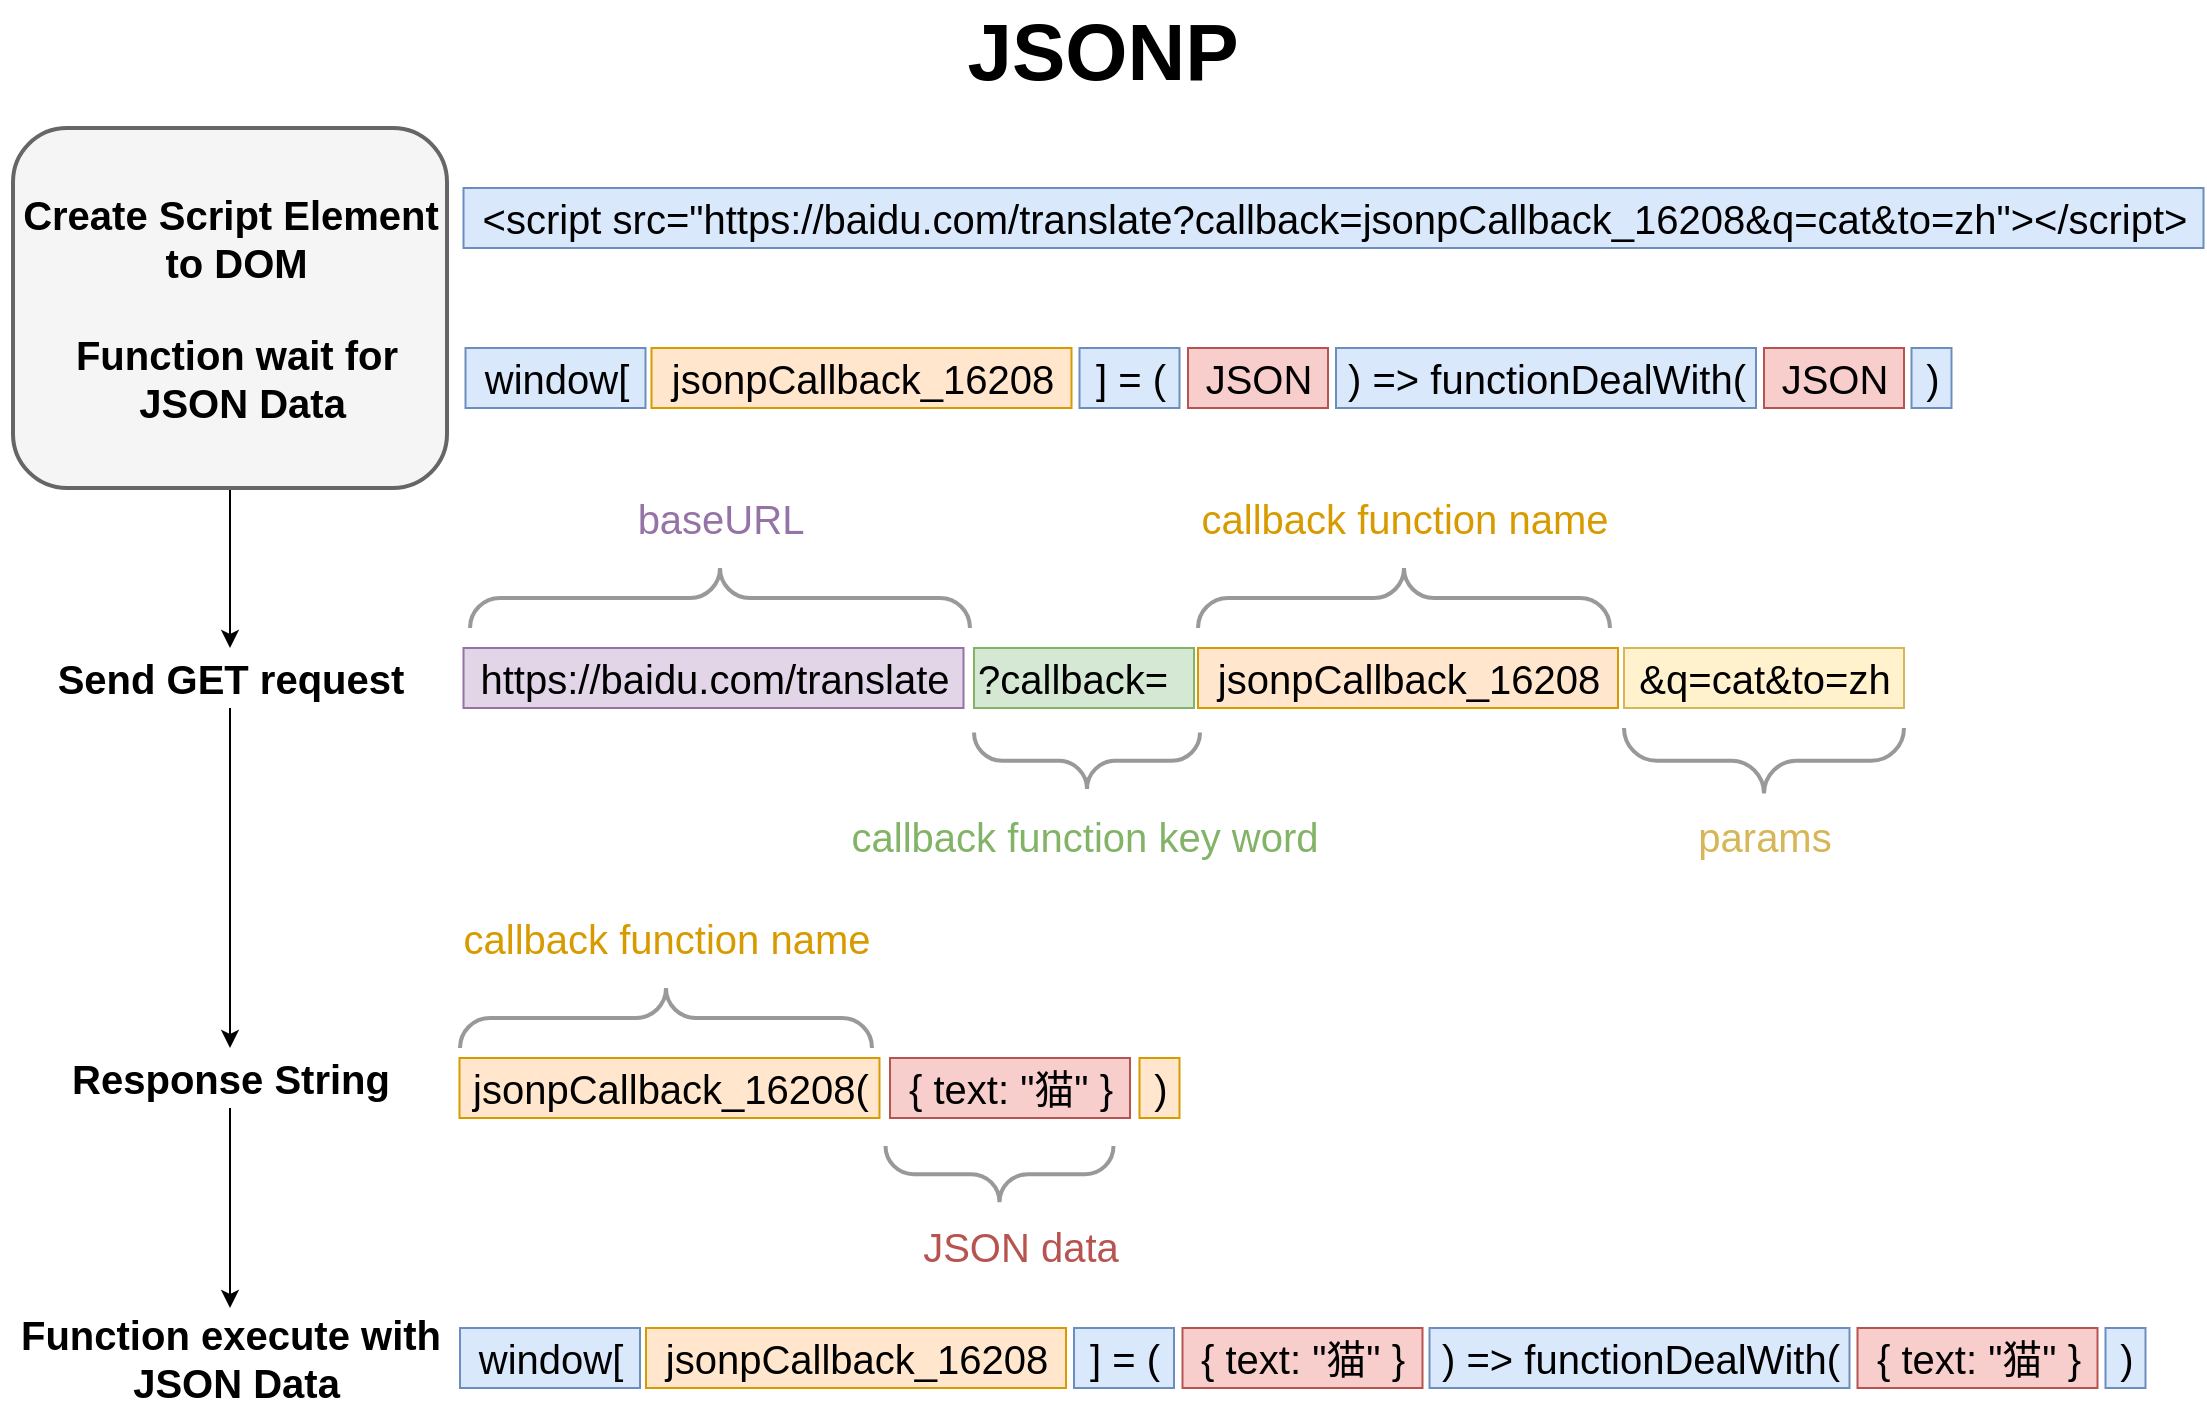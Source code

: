 <mxfile version="14.6.11" type="github">
  <diagram id="ZIaq1ua41LSCKKVV6wSK" name="JSONP">
    <mxGraphModel dx="1653" dy="1090" grid="1" gridSize="10" guides="1" tooltips="1" connect="1" arrows="1" fold="1" page="1" pageScale="1" pageWidth="1169" pageHeight="827" math="0" shadow="0">
      <root>
        <mxCell id="0" />
        <mxCell id="1" parent="0" />
        <mxCell id="hNWiUd4LyEJFCyibCBkk-53" style="edgeStyle=orthogonalEdgeStyle;rounded=0;orthogonalLoop=1;jettySize=auto;html=1;fontSize=20;fontColor=#B85450;" edge="1" parent="1" source="hNWiUd4LyEJFCyibCBkk-52" target="hNWiUd4LyEJFCyibCBkk-15">
          <mxGeometry relative="1" as="geometry" />
        </mxCell>
        <mxCell id="hNWiUd4LyEJFCyibCBkk-52" value="" style="rounded=1;whiteSpace=wrap;html=1;labelBackgroundColor=none;fontSize=20;fontColor=#333333;strokeWidth=2;align=center;fillColor=#f5f5f5;strokeColor=#666666;" vertex="1" parent="1">
          <mxGeometry x="40.5" y="126" width="217" height="180" as="geometry" />
        </mxCell>
        <mxCell id="hNWiUd4LyEJFCyibCBkk-3" value="https://baidu.com/translate" style="text;html=1;align=center;verticalAlign=middle;resizable=0;points=[];autosize=1;strokeColor=#9673a6;fontSize=20;fillColor=#e1d5e7;" vertex="1" parent="1">
          <mxGeometry x="265.75" y="386" width="250" height="30" as="geometry" />
        </mxCell>
        <mxCell id="hNWiUd4LyEJFCyibCBkk-4" value="?callback=" style="text;html=1;align=left;verticalAlign=middle;resizable=0;points=[];autosize=1;strokeColor=#82b366;fontSize=20;fillColor=#d5e8d4;" vertex="1" parent="1">
          <mxGeometry x="521" y="386" width="110" height="30" as="geometry" />
        </mxCell>
        <mxCell id="hNWiUd4LyEJFCyibCBkk-5" value="jsonpCallback_16208" style="text;html=1;align=center;verticalAlign=middle;resizable=0;points=[];autosize=1;strokeColor=#d79b00;fontSize=20;fillColor=#ffe6cc;" vertex="1" parent="1">
          <mxGeometry x="633" y="386" width="210" height="30" as="geometry" />
        </mxCell>
        <mxCell id="hNWiUd4LyEJFCyibCBkk-6" value="&amp;amp;q=cat&amp;amp;to=zh" style="text;html=1;align=center;verticalAlign=middle;resizable=0;points=[];autosize=1;strokeColor=#d6b656;fontSize=20;fillColor=#fff2cc;" vertex="1" parent="1">
          <mxGeometry x="846" y="386" width="140" height="30" as="geometry" />
        </mxCell>
        <mxCell id="hNWiUd4LyEJFCyibCBkk-7" value="" style="verticalLabelPosition=bottom;shadow=0;dashed=0;align=center;html=1;verticalAlign=top;strokeWidth=2;shape=mxgraph.mockup.markup.curlyBrace;strokeColor=#999999;fontSize=20;" vertex="1" parent="1">
          <mxGeometry x="269" y="346" width="250" height="30" as="geometry" />
        </mxCell>
        <mxCell id="hNWiUd4LyEJFCyibCBkk-8" value="baseURL" style="text;html=1;align=center;verticalAlign=middle;resizable=0;points=[];autosize=1;strokeColor=none;fontSize=20;fontColor=#9673A6;" vertex="1" parent="1">
          <mxGeometry x="344" y="306" width="100" height="30" as="geometry" />
        </mxCell>
        <mxCell id="hNWiUd4LyEJFCyibCBkk-9" value="" style="verticalLabelPosition=bottom;shadow=0;dashed=0;align=center;html=1;verticalAlign=top;strokeWidth=2;shape=mxgraph.mockup.markup.curlyBrace;strokeColor=#999999;fontSize=20;rotation=180;" vertex="1" parent="1">
          <mxGeometry x="521" y="426" width="113" height="32.8" as="geometry" />
        </mxCell>
        <mxCell id="hNWiUd4LyEJFCyibCBkk-10" value="" style="verticalLabelPosition=bottom;shadow=0;dashed=0;align=center;html=1;verticalAlign=top;strokeWidth=2;shape=mxgraph.mockup.markup.curlyBrace;strokeColor=#999999;fontSize=20;" vertex="1" parent="1">
          <mxGeometry x="633" y="346" width="206" height="30" as="geometry" />
        </mxCell>
        <mxCell id="hNWiUd4LyEJFCyibCBkk-11" value="" style="verticalLabelPosition=bottom;shadow=0;dashed=0;align=center;html=1;verticalAlign=top;strokeWidth=2;shape=mxgraph.mockup.markup.curlyBrace;strokeColor=#999999;fontSize=20;rotation=180;" vertex="1" parent="1">
          <mxGeometry x="846" y="426" width="140" height="32.8" as="geometry" />
        </mxCell>
        <mxCell id="hNWiUd4LyEJFCyibCBkk-12" value="callback function key word" style="text;html=1;align=center;verticalAlign=middle;resizable=0;points=[];autosize=1;strokeColor=none;fontSize=20;fontColor=#82B366;" vertex="1" parent="1">
          <mxGeometry x="451" y="465" width="250" height="30" as="geometry" />
        </mxCell>
        <mxCell id="hNWiUd4LyEJFCyibCBkk-13" value="callback function name" style="text;html=1;align=center;verticalAlign=middle;resizable=0;points=[];autosize=1;fontSize=20;fontColor=#D79B00;labelBackgroundColor=none;labelBorderColor=none;" vertex="1" parent="1">
          <mxGeometry x="626" y="306" width="220" height="30" as="geometry" />
        </mxCell>
        <mxCell id="hNWiUd4LyEJFCyibCBkk-14" value="params" style="text;html=1;align=center;verticalAlign=middle;resizable=0;points=[];autosize=1;strokeColor=none;fontSize=20;fontColor=#D6B656;" vertex="1" parent="1">
          <mxGeometry x="876" y="465" width="80" height="30" as="geometry" />
        </mxCell>
        <mxCell id="hNWiUd4LyEJFCyibCBkk-54" style="edgeStyle=orthogonalEdgeStyle;rounded=0;orthogonalLoop=1;jettySize=auto;html=1;fontSize=20;fontColor=#B85450;" edge="1" parent="1" source="hNWiUd4LyEJFCyibCBkk-15" target="hNWiUd4LyEJFCyibCBkk-16">
          <mxGeometry relative="1" as="geometry" />
        </mxCell>
        <mxCell id="hNWiUd4LyEJFCyibCBkk-15" value="Send GET request" style="text;html=1;align=center;verticalAlign=middle;resizable=0;points=[];autosize=1;strokeColor=none;fontSize=20;fontStyle=1;" vertex="1" parent="1">
          <mxGeometry x="54" y="386" width="190" height="30" as="geometry" />
        </mxCell>
        <mxCell id="hNWiUd4LyEJFCyibCBkk-55" style="edgeStyle=orthogonalEdgeStyle;rounded=0;orthogonalLoop=1;jettySize=auto;html=1;fontSize=20;fontColor=#B85450;" edge="1" parent="1" source="hNWiUd4LyEJFCyibCBkk-16" target="hNWiUd4LyEJFCyibCBkk-30">
          <mxGeometry relative="1" as="geometry" />
        </mxCell>
        <mxCell id="hNWiUd4LyEJFCyibCBkk-16" value="Response String" style="text;html=1;align=center;verticalAlign=middle;resizable=0;points=[];autosize=1;strokeColor=none;fontSize=20;fontStyle=1;" vertex="1" parent="1">
          <mxGeometry x="64" y="586" width="170" height="30" as="geometry" />
        </mxCell>
        <mxCell id="hNWiUd4LyEJFCyibCBkk-18" value="jsonpCallback_16208(" style="text;html=1;align=center;verticalAlign=middle;resizable=0;points=[];autosize=1;strokeColor=#d79b00;fontSize=20;fillColor=#ffe6cc;" vertex="1" parent="1">
          <mxGeometry x="263.75" y="591" width="210" height="30" as="geometry" />
        </mxCell>
        <mxCell id="hNWiUd4LyEJFCyibCBkk-19" value=")" style="text;html=1;align=center;verticalAlign=middle;resizable=0;points=[];autosize=1;strokeColor=#d79b00;fontSize=20;fillColor=#ffe6cc;" vertex="1" parent="1">
          <mxGeometry x="603.75" y="591" width="20" height="30" as="geometry" />
        </mxCell>
        <mxCell id="hNWiUd4LyEJFCyibCBkk-20" value="{ text: &quot;猫&quot; }" style="text;html=1;align=center;verticalAlign=middle;resizable=0;points=[];autosize=1;strokeColor=#b85450;fontSize=20;fillColor=#f8cecc;" vertex="1" parent="1">
          <mxGeometry x="479" y="591" width="120" height="30" as="geometry" />
        </mxCell>
        <mxCell id="hNWiUd4LyEJFCyibCBkk-21" value="" style="verticalLabelPosition=bottom;shadow=0;dashed=0;align=center;html=1;verticalAlign=top;strokeWidth=2;shape=mxgraph.mockup.markup.curlyBrace;strokeColor=#999999;fontSize=20;" vertex="1" parent="1">
          <mxGeometry x="264" y="556" width="206" height="30" as="geometry" />
        </mxCell>
        <mxCell id="hNWiUd4LyEJFCyibCBkk-22" value="callback function name" style="text;html=1;align=center;verticalAlign=middle;resizable=0;points=[];autosize=1;strokeColor=none;fontSize=20;fontColor=#D79B00;" vertex="1" parent="1">
          <mxGeometry x="257" y="516" width="220" height="30" as="geometry" />
        </mxCell>
        <mxCell id="hNWiUd4LyEJFCyibCBkk-23" value="" style="verticalLabelPosition=bottom;shadow=0;dashed=0;align=center;html=1;verticalAlign=top;strokeWidth=2;shape=mxgraph.mockup.markup.curlyBrace;strokeColor=#999999;fontSize=20;rotation=180;" vertex="1" parent="1">
          <mxGeometry x="476.75" y="635" width="114" height="28.15" as="geometry" />
        </mxCell>
        <mxCell id="hNWiUd4LyEJFCyibCBkk-24" value="JSON data" style="text;html=1;align=center;verticalAlign=middle;resizable=0;points=[];autosize=1;strokeColor=none;fontSize=20;fontColor=#B85450;" vertex="1" parent="1">
          <mxGeometry x="489" y="670" width="110" height="30" as="geometry" />
        </mxCell>
        <mxCell id="hNWiUd4LyEJFCyibCBkk-25" value="Create Script Element&lt;br&gt;&amp;nbsp;to DOM" style="text;html=1;align=center;verticalAlign=middle;resizable=0;points=[];autosize=1;strokeColor=none;fontSize=20;fontStyle=1;" vertex="1" parent="1">
          <mxGeometry x="39" y="156" width="220" height="50" as="geometry" />
        </mxCell>
        <mxCell id="hNWiUd4LyEJFCyibCBkk-27" value="&amp;lt;script src=&quot;https://baidu.com/translate?callback=jsonpCallback_16208&amp;amp;q=cat&amp;amp;to=zh&quot;&amp;gt;&amp;lt;/script&amp;gt;" style="text;html=1;align=center;verticalAlign=middle;resizable=0;points=[];autosize=1;strokeColor=#6c8ebf;fontSize=20;fillColor=#dae8fc;" vertex="1" parent="1">
          <mxGeometry x="265.75" y="156" width="870" height="30" as="geometry" />
        </mxCell>
        <mxCell id="hNWiUd4LyEJFCyibCBkk-28" value="Function wait for&lt;br&gt;&amp;nbsp;JSON Data" style="text;html=1;align=center;verticalAlign=middle;resizable=0;points=[];autosize=1;strokeColor=none;fontSize=20;fontStyle=1;" vertex="1" parent="1">
          <mxGeometry x="61.75" y="226" width="180" height="50" as="geometry" />
        </mxCell>
        <mxCell id="hNWiUd4LyEJFCyibCBkk-30" value="Function execute with&lt;br&gt;&amp;nbsp;JSON Data" style="text;html=1;align=center;verticalAlign=middle;resizable=0;points=[];autosize=1;strokeColor=none;fontSize=20;fontStyle=1;" vertex="1" parent="1">
          <mxGeometry x="34" y="716" width="230" height="50" as="geometry" />
        </mxCell>
        <mxCell id="hNWiUd4LyEJFCyibCBkk-32" value="window[" style="text;html=1;align=center;verticalAlign=middle;resizable=0;points=[];autosize=1;strokeColor=#6c8ebf;fontSize=20;fillColor=#dae8fc;" vertex="1" parent="1">
          <mxGeometry x="266.75" y="236" width="90" height="30" as="geometry" />
        </mxCell>
        <mxCell id="hNWiUd4LyEJFCyibCBkk-35" value="] = (" style="text;html=1;align=center;verticalAlign=middle;resizable=0;points=[];autosize=1;strokeColor=#6c8ebf;fontSize=20;fillColor=#dae8fc;" vertex="1" parent="1">
          <mxGeometry x="573.75" y="236" width="50" height="30" as="geometry" />
        </mxCell>
        <mxCell id="hNWiUd4LyEJFCyibCBkk-36" value="JSON" style="text;html=1;align=center;verticalAlign=middle;resizable=0;points=[];autosize=1;strokeColor=#b85450;fontSize=20;fillColor=#f8cecc;" vertex="1" parent="1">
          <mxGeometry x="628" y="236" width="70" height="30" as="geometry" />
        </mxCell>
        <mxCell id="hNWiUd4LyEJFCyibCBkk-37" value="jsonpCallback_16208" style="text;html=1;align=center;verticalAlign=middle;resizable=0;points=[];autosize=1;strokeColor=#d79b00;fontSize=20;fillColor=#ffe6cc;" vertex="1" parent="1">
          <mxGeometry x="359.75" y="236" width="210" height="30" as="geometry" />
        </mxCell>
        <mxCell id="hNWiUd4LyEJFCyibCBkk-40" value=") =&amp;gt; functionDealWith(" style="text;html=1;align=center;verticalAlign=middle;resizable=0;points=[];autosize=1;strokeColor=#6c8ebf;fontSize=20;fillColor=#dae8fc;" vertex="1" parent="1">
          <mxGeometry x="702" y="236" width="210" height="30" as="geometry" />
        </mxCell>
        <mxCell id="hNWiUd4LyEJFCyibCBkk-41" value="JSON" style="text;html=1;align=center;verticalAlign=middle;resizable=0;points=[];autosize=1;strokeColor=#b85450;fontSize=20;fillColor=#f8cecc;" vertex="1" parent="1">
          <mxGeometry x="916" y="236" width="70" height="30" as="geometry" />
        </mxCell>
        <mxCell id="hNWiUd4LyEJFCyibCBkk-42" value=")" style="text;html=1;align=center;verticalAlign=middle;resizable=0;points=[];autosize=1;strokeColor=#6c8ebf;fontSize=20;fillColor=#dae8fc;" vertex="1" parent="1">
          <mxGeometry x="989.75" y="236" width="20" height="30" as="geometry" />
        </mxCell>
        <mxCell id="hNWiUd4LyEJFCyibCBkk-43" value="window[" style="text;html=1;align=center;verticalAlign=middle;resizable=0;points=[];autosize=1;strokeColor=#6c8ebf;fontSize=20;fillColor=#dae8fc;" vertex="1" parent="1">
          <mxGeometry x="264" y="726" width="90" height="30" as="geometry" />
        </mxCell>
        <mxCell id="hNWiUd4LyEJFCyibCBkk-44" value="] = (" style="text;html=1;align=center;verticalAlign=middle;resizable=0;points=[];autosize=1;strokeColor=#6c8ebf;fontSize=20;fillColor=#dae8fc;" vertex="1" parent="1">
          <mxGeometry x="571" y="726" width="50" height="30" as="geometry" />
        </mxCell>
        <mxCell id="hNWiUd4LyEJFCyibCBkk-45" value="{ text: &quot;猫&quot; }" style="text;html=1;align=center;verticalAlign=middle;resizable=0;points=[];autosize=1;strokeColor=#b85450;fontSize=20;fillColor=#f8cecc;" vertex="1" parent="1">
          <mxGeometry x="625.25" y="726" width="120" height="30" as="geometry" />
        </mxCell>
        <mxCell id="hNWiUd4LyEJFCyibCBkk-46" value="jsonpCallback_16208" style="text;html=1;align=center;verticalAlign=middle;resizable=0;points=[];autosize=1;strokeColor=#d79b00;fontSize=20;fillColor=#ffe6cc;" vertex="1" parent="1">
          <mxGeometry x="357" y="726" width="210" height="30" as="geometry" />
        </mxCell>
        <mxCell id="hNWiUd4LyEJFCyibCBkk-47" value=") =&amp;gt; functionDealWith(" style="text;html=1;align=center;verticalAlign=middle;resizable=0;points=[];autosize=1;strokeColor=#6c8ebf;fontSize=20;fillColor=#dae8fc;" vertex="1" parent="1">
          <mxGeometry x="748.75" y="726" width="210" height="30" as="geometry" />
        </mxCell>
        <mxCell id="hNWiUd4LyEJFCyibCBkk-48" value="{ text: &quot;猫&quot; }" style="text;html=1;align=center;verticalAlign=middle;resizable=0;points=[];autosize=1;strokeColor=#b85450;fontSize=20;fillColor=#f8cecc;" vertex="1" parent="1">
          <mxGeometry x="962.75" y="726" width="120" height="30" as="geometry" />
        </mxCell>
        <mxCell id="hNWiUd4LyEJFCyibCBkk-49" value=")" style="text;html=1;align=center;verticalAlign=middle;resizable=0;points=[];autosize=1;strokeColor=#6c8ebf;fontSize=20;fillColor=#dae8fc;" vertex="1" parent="1">
          <mxGeometry x="1086.75" y="726" width="20" height="30" as="geometry" />
        </mxCell>
        <mxCell id="hNWiUd4LyEJFCyibCBkk-57" value="JSONP" style="text;html=1;align=center;verticalAlign=middle;resizable=0;points=[];autosize=1;strokeColor=none;fontSize=40;fontStyle=1;" vertex="1" parent="1">
          <mxGeometry x="510" y="62" width="150" height="50" as="geometry" />
        </mxCell>
      </root>
    </mxGraphModel>
  </diagram>
</mxfile>
